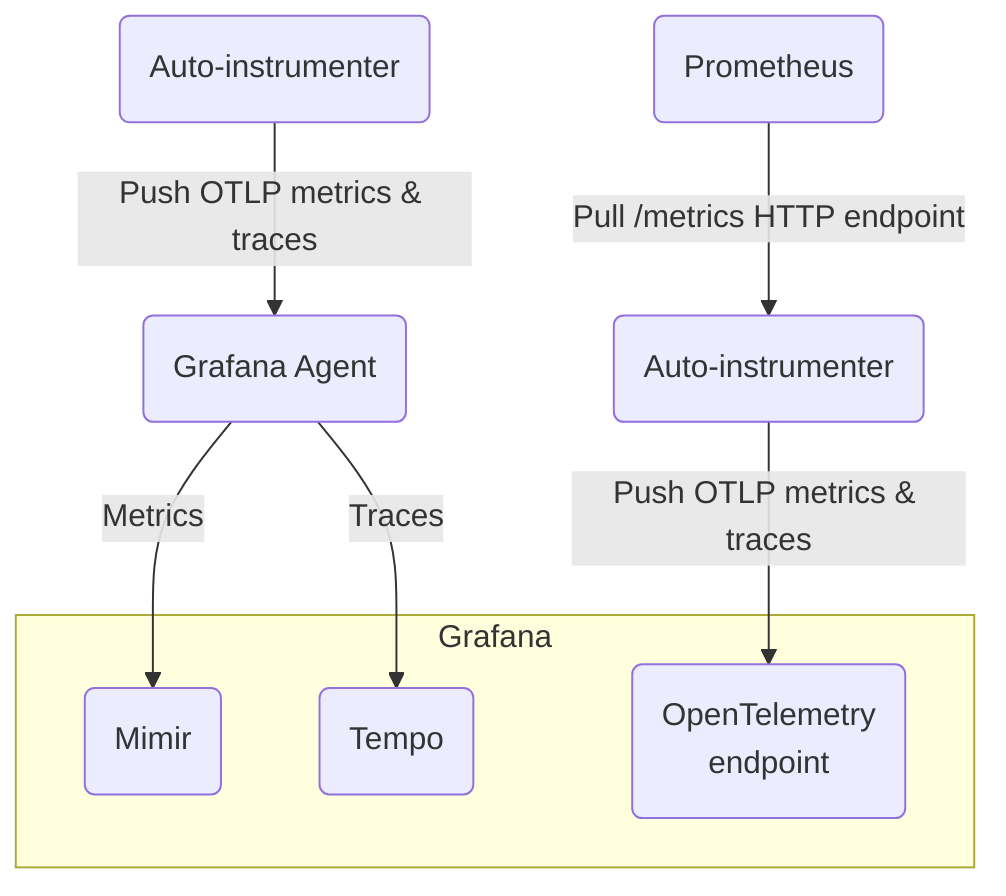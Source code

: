 flowchart TD
    EA1(Auto-instrumenter)  --> |Push OTLP metrics & traces| GA1(Grafana Agent)

    subgraph Grafana
        M(Mimir)
        T(Tempo)
        OTLP(OpenTelemetry<br/>endpoint)
    end

    GA1 --> |Metrics| M
    GA1 --> |Traces| T

    EA2(Auto-instrumenter) --> |Push OTLP metrics & traces| OTLP

    P(Prometheus) --> |Pull /metrics HTTP endpoint| EA2